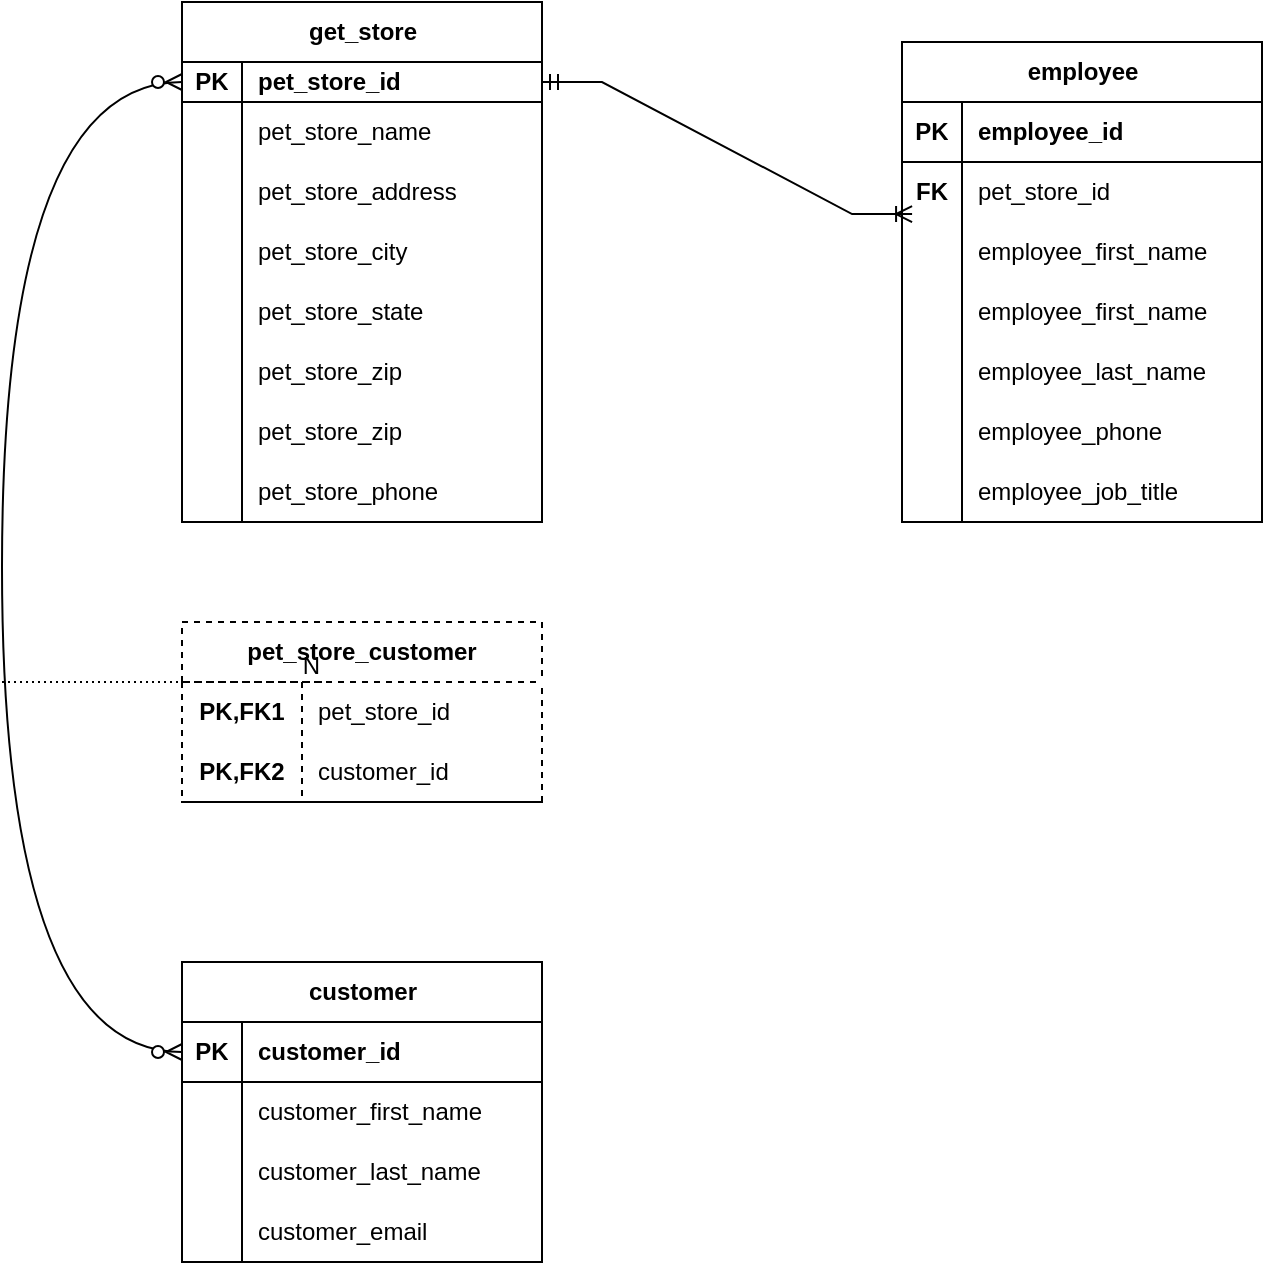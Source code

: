 <mxfile version="21.6.8" type="device">
  <diagram name="Page-1" id="wP2CryYeT8_yVq4ybghs">
    <mxGraphModel dx="1098" dy="640" grid="1" gridSize="10" guides="1" tooltips="1" connect="1" arrows="1" fold="1" page="1" pageScale="1" pageWidth="850" pageHeight="1100" math="0" shadow="0">
      <root>
        <mxCell id="0" />
        <mxCell id="1" parent="0" />
        <mxCell id="bwgmuaKE5V1CrSd3oHug-1" value="get_store" style="shape=table;startSize=30;container=1;collapsible=1;childLayout=tableLayout;fixedRows=1;rowLines=0;fontStyle=1;align=center;resizeLast=1;html=1;" vertex="1" parent="1">
          <mxGeometry x="120" y="80" width="180" height="260" as="geometry">
            <mxRectangle x="120" y="80" width="70" height="30" as="alternateBounds" />
          </mxGeometry>
        </mxCell>
        <mxCell id="bwgmuaKE5V1CrSd3oHug-2" value="" style="shape=tableRow;horizontal=0;startSize=0;swimlaneHead=0;swimlaneBody=0;fillColor=none;collapsible=0;dropTarget=0;points=[[0,0.5],[1,0.5]];portConstraint=eastwest;top=0;left=0;right=0;bottom=1;" vertex="1" parent="bwgmuaKE5V1CrSd3oHug-1">
          <mxGeometry y="30" width="180" height="20" as="geometry" />
        </mxCell>
        <mxCell id="bwgmuaKE5V1CrSd3oHug-3" value="PK" style="shape=partialRectangle;connectable=0;fillColor=none;top=0;left=0;bottom=0;right=0;fontStyle=1;overflow=hidden;whiteSpace=wrap;html=1;" vertex="1" parent="bwgmuaKE5V1CrSd3oHug-2">
          <mxGeometry width="30" height="20" as="geometry">
            <mxRectangle width="30" height="20" as="alternateBounds" />
          </mxGeometry>
        </mxCell>
        <mxCell id="bwgmuaKE5V1CrSd3oHug-4" value="&lt;span style=&quot;&quot;&gt;pet_store_id&lt;/span&gt;" style="shape=partialRectangle;connectable=0;fillColor=none;top=0;left=0;bottom=0;right=0;align=left;spacingLeft=6;fontStyle=1;overflow=hidden;whiteSpace=wrap;html=1;" vertex="1" parent="bwgmuaKE5V1CrSd3oHug-2">
          <mxGeometry x="30" width="150" height="20" as="geometry">
            <mxRectangle width="150" height="20" as="alternateBounds" />
          </mxGeometry>
        </mxCell>
        <mxCell id="bwgmuaKE5V1CrSd3oHug-5" value="" style="shape=tableRow;horizontal=0;startSize=0;swimlaneHead=0;swimlaneBody=0;fillColor=none;collapsible=0;dropTarget=0;points=[[0,0.5],[1,0.5]];portConstraint=eastwest;top=0;left=0;right=0;bottom=0;" vertex="1" parent="bwgmuaKE5V1CrSd3oHug-1">
          <mxGeometry y="50" width="180" height="30" as="geometry" />
        </mxCell>
        <mxCell id="bwgmuaKE5V1CrSd3oHug-6" value="" style="shape=partialRectangle;connectable=0;fillColor=none;top=0;left=0;bottom=0;right=0;editable=1;overflow=hidden;whiteSpace=wrap;html=1;" vertex="1" parent="bwgmuaKE5V1CrSd3oHug-5">
          <mxGeometry width="30" height="30" as="geometry">
            <mxRectangle width="30" height="30" as="alternateBounds" />
          </mxGeometry>
        </mxCell>
        <mxCell id="bwgmuaKE5V1CrSd3oHug-7" value="pet_store_name" style="shape=partialRectangle;connectable=0;fillColor=none;top=0;left=0;bottom=0;right=0;align=left;spacingLeft=6;overflow=hidden;whiteSpace=wrap;html=1;" vertex="1" parent="bwgmuaKE5V1CrSd3oHug-5">
          <mxGeometry x="30" width="150" height="30" as="geometry">
            <mxRectangle width="150" height="30" as="alternateBounds" />
          </mxGeometry>
        </mxCell>
        <mxCell id="bwgmuaKE5V1CrSd3oHug-8" value="" style="shape=tableRow;horizontal=0;startSize=0;swimlaneHead=0;swimlaneBody=0;fillColor=none;collapsible=0;dropTarget=0;points=[[0,0.5],[1,0.5]];portConstraint=eastwest;top=0;left=0;right=0;bottom=0;" vertex="1" parent="bwgmuaKE5V1CrSd3oHug-1">
          <mxGeometry y="80" width="180" height="30" as="geometry" />
        </mxCell>
        <mxCell id="bwgmuaKE5V1CrSd3oHug-9" value="" style="shape=partialRectangle;connectable=0;fillColor=none;top=0;left=0;bottom=0;right=0;editable=1;overflow=hidden;whiteSpace=wrap;html=1;" vertex="1" parent="bwgmuaKE5V1CrSd3oHug-8">
          <mxGeometry width="30" height="30" as="geometry">
            <mxRectangle width="30" height="30" as="alternateBounds" />
          </mxGeometry>
        </mxCell>
        <mxCell id="bwgmuaKE5V1CrSd3oHug-10" value="pet_store_address" style="shape=partialRectangle;connectable=0;fillColor=none;top=0;left=0;bottom=0;right=0;align=left;spacingLeft=6;overflow=hidden;whiteSpace=wrap;html=1;" vertex="1" parent="bwgmuaKE5V1CrSd3oHug-8">
          <mxGeometry x="30" width="150" height="30" as="geometry">
            <mxRectangle width="150" height="30" as="alternateBounds" />
          </mxGeometry>
        </mxCell>
        <mxCell id="bwgmuaKE5V1CrSd3oHug-11" value="" style="shape=tableRow;horizontal=0;startSize=0;swimlaneHead=0;swimlaneBody=0;fillColor=none;collapsible=0;dropTarget=0;points=[[0,0.5],[1,0.5]];portConstraint=eastwest;top=0;left=0;right=0;bottom=0;" vertex="1" parent="bwgmuaKE5V1CrSd3oHug-1">
          <mxGeometry y="110" width="180" height="30" as="geometry" />
        </mxCell>
        <mxCell id="bwgmuaKE5V1CrSd3oHug-12" value="" style="shape=partialRectangle;connectable=0;fillColor=none;top=0;left=0;bottom=0;right=0;editable=1;overflow=hidden;whiteSpace=wrap;html=1;" vertex="1" parent="bwgmuaKE5V1CrSd3oHug-11">
          <mxGeometry width="30" height="30" as="geometry">
            <mxRectangle width="30" height="30" as="alternateBounds" />
          </mxGeometry>
        </mxCell>
        <mxCell id="bwgmuaKE5V1CrSd3oHug-13" value="pet_store_city" style="shape=partialRectangle;connectable=0;fillColor=none;top=0;left=0;bottom=0;right=0;align=left;spacingLeft=6;overflow=hidden;whiteSpace=wrap;html=1;" vertex="1" parent="bwgmuaKE5V1CrSd3oHug-11">
          <mxGeometry x="30" width="150" height="30" as="geometry">
            <mxRectangle width="150" height="30" as="alternateBounds" />
          </mxGeometry>
        </mxCell>
        <mxCell id="bwgmuaKE5V1CrSd3oHug-17" style="shape=tableRow;horizontal=0;startSize=0;swimlaneHead=0;swimlaneBody=0;fillColor=none;collapsible=0;dropTarget=0;points=[[0,0.5],[1,0.5]];portConstraint=eastwest;top=0;left=0;right=0;bottom=0;" vertex="1" parent="bwgmuaKE5V1CrSd3oHug-1">
          <mxGeometry y="140" width="180" height="30" as="geometry" />
        </mxCell>
        <mxCell id="bwgmuaKE5V1CrSd3oHug-18" style="shape=partialRectangle;connectable=0;fillColor=none;top=0;left=0;bottom=0;right=0;editable=1;overflow=hidden;whiteSpace=wrap;html=1;" vertex="1" parent="bwgmuaKE5V1CrSd3oHug-17">
          <mxGeometry width="30" height="30" as="geometry">
            <mxRectangle width="30" height="30" as="alternateBounds" />
          </mxGeometry>
        </mxCell>
        <mxCell id="bwgmuaKE5V1CrSd3oHug-19" value="pet_store_state" style="shape=partialRectangle;connectable=0;fillColor=none;top=0;left=0;bottom=0;right=0;align=left;spacingLeft=6;overflow=hidden;whiteSpace=wrap;html=1;" vertex="1" parent="bwgmuaKE5V1CrSd3oHug-17">
          <mxGeometry x="30" width="150" height="30" as="geometry">
            <mxRectangle width="150" height="30" as="alternateBounds" />
          </mxGeometry>
        </mxCell>
        <mxCell id="bwgmuaKE5V1CrSd3oHug-117" style="shape=tableRow;horizontal=0;startSize=0;swimlaneHead=0;swimlaneBody=0;fillColor=none;collapsible=0;dropTarget=0;points=[[0,0.5],[1,0.5]];portConstraint=eastwest;top=0;left=0;right=0;bottom=0;" vertex="1" parent="bwgmuaKE5V1CrSd3oHug-1">
          <mxGeometry y="170" width="180" height="30" as="geometry" />
        </mxCell>
        <mxCell id="bwgmuaKE5V1CrSd3oHug-118" style="shape=partialRectangle;connectable=0;fillColor=none;top=0;left=0;bottom=0;right=0;editable=1;overflow=hidden;whiteSpace=wrap;html=1;" vertex="1" parent="bwgmuaKE5V1CrSd3oHug-117">
          <mxGeometry width="30" height="30" as="geometry">
            <mxRectangle width="30" height="30" as="alternateBounds" />
          </mxGeometry>
        </mxCell>
        <mxCell id="bwgmuaKE5V1CrSd3oHug-119" value="pet_store_zip" style="shape=partialRectangle;connectable=0;fillColor=none;top=0;left=0;bottom=0;right=0;align=left;spacingLeft=6;overflow=hidden;whiteSpace=wrap;html=1;" vertex="1" parent="bwgmuaKE5V1CrSd3oHug-117">
          <mxGeometry x="30" width="150" height="30" as="geometry">
            <mxRectangle width="150" height="30" as="alternateBounds" />
          </mxGeometry>
        </mxCell>
        <mxCell id="bwgmuaKE5V1CrSd3oHug-57" style="shape=tableRow;horizontal=0;startSize=0;swimlaneHead=0;swimlaneBody=0;fillColor=none;collapsible=0;dropTarget=0;points=[[0,0.5],[1,0.5]];portConstraint=eastwest;top=0;left=0;right=0;bottom=0;" vertex="1" parent="bwgmuaKE5V1CrSd3oHug-1">
          <mxGeometry y="200" width="180" height="30" as="geometry" />
        </mxCell>
        <mxCell id="bwgmuaKE5V1CrSd3oHug-58" style="shape=partialRectangle;connectable=0;fillColor=none;top=0;left=0;bottom=0;right=0;editable=1;overflow=hidden;whiteSpace=wrap;html=1;" vertex="1" parent="bwgmuaKE5V1CrSd3oHug-57">
          <mxGeometry width="30" height="30" as="geometry">
            <mxRectangle width="30" height="30" as="alternateBounds" />
          </mxGeometry>
        </mxCell>
        <mxCell id="bwgmuaKE5V1CrSd3oHug-59" value="pet_store_zip" style="shape=partialRectangle;connectable=0;fillColor=none;top=0;left=0;bottom=0;right=0;align=left;spacingLeft=6;overflow=hidden;whiteSpace=wrap;html=1;" vertex="1" parent="bwgmuaKE5V1CrSd3oHug-57">
          <mxGeometry x="30" width="150" height="30" as="geometry">
            <mxRectangle width="150" height="30" as="alternateBounds" />
          </mxGeometry>
        </mxCell>
        <mxCell id="bwgmuaKE5V1CrSd3oHug-60" style="shape=tableRow;horizontal=0;startSize=0;swimlaneHead=0;swimlaneBody=0;fillColor=none;collapsible=0;dropTarget=0;points=[[0,0.5],[1,0.5]];portConstraint=eastwest;top=0;left=0;right=0;bottom=0;" vertex="1" parent="bwgmuaKE5V1CrSd3oHug-1">
          <mxGeometry y="230" width="180" height="30" as="geometry" />
        </mxCell>
        <mxCell id="bwgmuaKE5V1CrSd3oHug-61" style="shape=partialRectangle;connectable=0;fillColor=none;top=0;left=0;bottom=0;right=0;editable=1;overflow=hidden;whiteSpace=wrap;html=1;" vertex="1" parent="bwgmuaKE5V1CrSd3oHug-60">
          <mxGeometry width="30" height="30" as="geometry">
            <mxRectangle width="30" height="30" as="alternateBounds" />
          </mxGeometry>
        </mxCell>
        <mxCell id="bwgmuaKE5V1CrSd3oHug-62" value="pet_store_phone" style="shape=partialRectangle;connectable=0;fillColor=none;top=0;left=0;bottom=0;right=0;align=left;spacingLeft=6;overflow=hidden;whiteSpace=wrap;html=1;" vertex="1" parent="bwgmuaKE5V1CrSd3oHug-60">
          <mxGeometry x="30" width="150" height="30" as="geometry">
            <mxRectangle width="150" height="30" as="alternateBounds" />
          </mxGeometry>
        </mxCell>
        <mxCell id="bwgmuaKE5V1CrSd3oHug-63" value="employee" style="shape=table;startSize=30;container=1;collapsible=1;childLayout=tableLayout;fixedRows=1;rowLines=0;fontStyle=1;align=center;resizeLast=1;html=1;" vertex="1" parent="1">
          <mxGeometry x="480" y="100" width="180" height="240" as="geometry" />
        </mxCell>
        <mxCell id="bwgmuaKE5V1CrSd3oHug-64" value="" style="shape=tableRow;horizontal=0;startSize=0;swimlaneHead=0;swimlaneBody=0;fillColor=none;collapsible=0;dropTarget=0;points=[[0,0.5],[1,0.5]];portConstraint=eastwest;top=0;left=0;right=0;bottom=1;" vertex="1" parent="bwgmuaKE5V1CrSd3oHug-63">
          <mxGeometry y="30" width="180" height="30" as="geometry" />
        </mxCell>
        <mxCell id="bwgmuaKE5V1CrSd3oHug-65" value="PK" style="shape=partialRectangle;connectable=0;fillColor=none;top=0;left=0;bottom=0;right=0;fontStyle=1;overflow=hidden;whiteSpace=wrap;html=1;" vertex="1" parent="bwgmuaKE5V1CrSd3oHug-64">
          <mxGeometry width="30" height="30" as="geometry">
            <mxRectangle width="30" height="30" as="alternateBounds" />
          </mxGeometry>
        </mxCell>
        <mxCell id="bwgmuaKE5V1CrSd3oHug-66" value="employee_id" style="shape=partialRectangle;connectable=0;fillColor=none;top=0;left=0;bottom=0;right=0;align=left;spacingLeft=6;fontStyle=1;overflow=hidden;whiteSpace=wrap;html=1;" vertex="1" parent="bwgmuaKE5V1CrSd3oHug-64">
          <mxGeometry x="30" width="150" height="30" as="geometry">
            <mxRectangle width="150" height="30" as="alternateBounds" />
          </mxGeometry>
        </mxCell>
        <mxCell id="bwgmuaKE5V1CrSd3oHug-67" value="" style="shape=tableRow;horizontal=0;startSize=0;swimlaneHead=0;swimlaneBody=0;fillColor=none;collapsible=0;dropTarget=0;points=[[0,0.5],[1,0.5]];portConstraint=eastwest;top=0;left=0;right=0;bottom=0;" vertex="1" parent="bwgmuaKE5V1CrSd3oHug-63">
          <mxGeometry y="60" width="180" height="30" as="geometry" />
        </mxCell>
        <mxCell id="bwgmuaKE5V1CrSd3oHug-68" value="&lt;b&gt;FK&lt;/b&gt;" style="shape=partialRectangle;connectable=0;fillColor=none;top=0;left=0;bottom=0;right=0;editable=1;overflow=hidden;whiteSpace=wrap;html=1;" vertex="1" parent="bwgmuaKE5V1CrSd3oHug-67">
          <mxGeometry width="30" height="30" as="geometry">
            <mxRectangle width="30" height="30" as="alternateBounds" />
          </mxGeometry>
        </mxCell>
        <mxCell id="bwgmuaKE5V1CrSd3oHug-69" value="pet_store_id" style="shape=partialRectangle;connectable=0;fillColor=none;top=0;left=0;bottom=0;right=0;align=left;spacingLeft=6;overflow=hidden;whiteSpace=wrap;html=1;" vertex="1" parent="bwgmuaKE5V1CrSd3oHug-67">
          <mxGeometry x="30" width="150" height="30" as="geometry">
            <mxRectangle width="150" height="30" as="alternateBounds" />
          </mxGeometry>
        </mxCell>
        <mxCell id="bwgmuaKE5V1CrSd3oHug-110" value="" style="shape=tableRow;horizontal=0;startSize=0;swimlaneHead=0;swimlaneBody=0;fillColor=none;collapsible=0;dropTarget=0;points=[[0,0.5],[1,0.5]];portConstraint=eastwest;top=0;left=0;right=0;bottom=0;" vertex="1" parent="bwgmuaKE5V1CrSd3oHug-63">
          <mxGeometry y="90" width="180" height="30" as="geometry" />
        </mxCell>
        <mxCell id="bwgmuaKE5V1CrSd3oHug-111" value="" style="shape=partialRectangle;connectable=0;fillColor=none;top=0;left=0;bottom=0;right=0;editable=1;overflow=hidden;whiteSpace=wrap;html=1;" vertex="1" parent="bwgmuaKE5V1CrSd3oHug-110">
          <mxGeometry width="30" height="30" as="geometry">
            <mxRectangle width="30" height="30" as="alternateBounds" />
          </mxGeometry>
        </mxCell>
        <mxCell id="bwgmuaKE5V1CrSd3oHug-112" value="employee_first_name" style="shape=partialRectangle;connectable=0;fillColor=none;top=0;left=0;bottom=0;right=0;align=left;spacingLeft=6;overflow=hidden;whiteSpace=wrap;html=1;" vertex="1" parent="bwgmuaKE5V1CrSd3oHug-110">
          <mxGeometry x="30" width="150" height="30" as="geometry">
            <mxRectangle width="150" height="30" as="alternateBounds" />
          </mxGeometry>
        </mxCell>
        <mxCell id="bwgmuaKE5V1CrSd3oHug-70" value="" style="shape=tableRow;horizontal=0;startSize=0;swimlaneHead=0;swimlaneBody=0;fillColor=none;collapsible=0;dropTarget=0;points=[[0,0.5],[1,0.5]];portConstraint=eastwest;top=0;left=0;right=0;bottom=0;" vertex="1" parent="bwgmuaKE5V1CrSd3oHug-63">
          <mxGeometry y="120" width="180" height="30" as="geometry" />
        </mxCell>
        <mxCell id="bwgmuaKE5V1CrSd3oHug-71" value="" style="shape=partialRectangle;connectable=0;fillColor=none;top=0;left=0;bottom=0;right=0;editable=1;overflow=hidden;whiteSpace=wrap;html=1;" vertex="1" parent="bwgmuaKE5V1CrSd3oHug-70">
          <mxGeometry width="30" height="30" as="geometry">
            <mxRectangle width="30" height="30" as="alternateBounds" />
          </mxGeometry>
        </mxCell>
        <mxCell id="bwgmuaKE5V1CrSd3oHug-72" value="employee_first_name" style="shape=partialRectangle;connectable=0;fillColor=none;top=0;left=0;bottom=0;right=0;align=left;spacingLeft=6;overflow=hidden;whiteSpace=wrap;html=1;" vertex="1" parent="bwgmuaKE5V1CrSd3oHug-70">
          <mxGeometry x="30" width="150" height="30" as="geometry">
            <mxRectangle width="150" height="30" as="alternateBounds" />
          </mxGeometry>
        </mxCell>
        <mxCell id="bwgmuaKE5V1CrSd3oHug-73" value="" style="shape=tableRow;horizontal=0;startSize=0;swimlaneHead=0;swimlaneBody=0;fillColor=none;collapsible=0;dropTarget=0;points=[[0,0.5],[1,0.5]];portConstraint=eastwest;top=0;left=0;right=0;bottom=0;" vertex="1" parent="bwgmuaKE5V1CrSd3oHug-63">
          <mxGeometry y="150" width="180" height="30" as="geometry" />
        </mxCell>
        <mxCell id="bwgmuaKE5V1CrSd3oHug-74" value="" style="shape=partialRectangle;connectable=0;fillColor=none;top=0;left=0;bottom=0;right=0;editable=1;overflow=hidden;whiteSpace=wrap;html=1;" vertex="1" parent="bwgmuaKE5V1CrSd3oHug-73">
          <mxGeometry width="30" height="30" as="geometry">
            <mxRectangle width="30" height="30" as="alternateBounds" />
          </mxGeometry>
        </mxCell>
        <mxCell id="bwgmuaKE5V1CrSd3oHug-75" value="employee_last_name" style="shape=partialRectangle;connectable=0;fillColor=none;top=0;left=0;bottom=0;right=0;align=left;spacingLeft=6;overflow=hidden;whiteSpace=wrap;html=1;" vertex="1" parent="bwgmuaKE5V1CrSd3oHug-73">
          <mxGeometry x="30" width="150" height="30" as="geometry">
            <mxRectangle width="150" height="30" as="alternateBounds" />
          </mxGeometry>
        </mxCell>
        <mxCell id="bwgmuaKE5V1CrSd3oHug-76" style="shape=tableRow;horizontal=0;startSize=0;swimlaneHead=0;swimlaneBody=0;fillColor=none;collapsible=0;dropTarget=0;points=[[0,0.5],[1,0.5]];portConstraint=eastwest;top=0;left=0;right=0;bottom=0;" vertex="1" parent="bwgmuaKE5V1CrSd3oHug-63">
          <mxGeometry y="180" width="180" height="30" as="geometry" />
        </mxCell>
        <mxCell id="bwgmuaKE5V1CrSd3oHug-77" style="shape=partialRectangle;connectable=0;fillColor=none;top=0;left=0;bottom=0;right=0;editable=1;overflow=hidden;whiteSpace=wrap;html=1;" vertex="1" parent="bwgmuaKE5V1CrSd3oHug-76">
          <mxGeometry width="30" height="30" as="geometry">
            <mxRectangle width="30" height="30" as="alternateBounds" />
          </mxGeometry>
        </mxCell>
        <mxCell id="bwgmuaKE5V1CrSd3oHug-78" value="employee_phone" style="shape=partialRectangle;connectable=0;fillColor=none;top=0;left=0;bottom=0;right=0;align=left;spacingLeft=6;overflow=hidden;whiteSpace=wrap;html=1;" vertex="1" parent="bwgmuaKE5V1CrSd3oHug-76">
          <mxGeometry x="30" width="150" height="30" as="geometry">
            <mxRectangle width="150" height="30" as="alternateBounds" />
          </mxGeometry>
        </mxCell>
        <mxCell id="bwgmuaKE5V1CrSd3oHug-79" style="shape=tableRow;horizontal=0;startSize=0;swimlaneHead=0;swimlaneBody=0;fillColor=none;collapsible=0;dropTarget=0;points=[[0,0.5],[1,0.5]];portConstraint=eastwest;top=0;left=0;right=0;bottom=0;" vertex="1" parent="bwgmuaKE5V1CrSd3oHug-63">
          <mxGeometry y="210" width="180" height="30" as="geometry" />
        </mxCell>
        <mxCell id="bwgmuaKE5V1CrSd3oHug-80" style="shape=partialRectangle;connectable=0;fillColor=none;top=0;left=0;bottom=0;right=0;editable=1;overflow=hidden;whiteSpace=wrap;html=1;" vertex="1" parent="bwgmuaKE5V1CrSd3oHug-79">
          <mxGeometry width="30" height="30" as="geometry">
            <mxRectangle width="30" height="30" as="alternateBounds" />
          </mxGeometry>
        </mxCell>
        <mxCell id="bwgmuaKE5V1CrSd3oHug-81" value="employee_job_title" style="shape=partialRectangle;connectable=0;fillColor=none;top=0;left=0;bottom=0;right=0;align=left;spacingLeft=6;overflow=hidden;whiteSpace=wrap;html=1;" vertex="1" parent="bwgmuaKE5V1CrSd3oHug-79">
          <mxGeometry x="30" width="150" height="30" as="geometry">
            <mxRectangle width="150" height="30" as="alternateBounds" />
          </mxGeometry>
        </mxCell>
        <mxCell id="bwgmuaKE5V1CrSd3oHug-82" value="customer" style="shape=table;startSize=30;container=1;collapsible=1;childLayout=tableLayout;fixedRows=1;rowLines=0;fontStyle=1;align=center;resizeLast=1;html=1;" vertex="1" parent="1">
          <mxGeometry x="120" y="560" width="180" height="150" as="geometry" />
        </mxCell>
        <mxCell id="bwgmuaKE5V1CrSd3oHug-83" value="" style="shape=tableRow;horizontal=0;startSize=0;swimlaneHead=0;swimlaneBody=0;fillColor=none;collapsible=0;dropTarget=0;points=[[0,0.5],[1,0.5]];portConstraint=eastwest;top=0;left=0;right=0;bottom=1;" vertex="1" parent="bwgmuaKE5V1CrSd3oHug-82">
          <mxGeometry y="30" width="180" height="30" as="geometry" />
        </mxCell>
        <mxCell id="bwgmuaKE5V1CrSd3oHug-84" value="PK" style="shape=partialRectangle;connectable=0;fillColor=none;top=0;left=0;bottom=0;right=0;fontStyle=1;overflow=hidden;whiteSpace=wrap;html=1;" vertex="1" parent="bwgmuaKE5V1CrSd3oHug-83">
          <mxGeometry width="30" height="30" as="geometry">
            <mxRectangle width="30" height="30" as="alternateBounds" />
          </mxGeometry>
        </mxCell>
        <mxCell id="bwgmuaKE5V1CrSd3oHug-85" value="customer_id" style="shape=partialRectangle;connectable=0;fillColor=none;top=0;left=0;bottom=0;right=0;align=left;spacingLeft=6;fontStyle=1;overflow=hidden;whiteSpace=wrap;html=1;" vertex="1" parent="bwgmuaKE5V1CrSd3oHug-83">
          <mxGeometry x="30" width="150" height="30" as="geometry">
            <mxRectangle width="150" height="30" as="alternateBounds" />
          </mxGeometry>
        </mxCell>
        <mxCell id="bwgmuaKE5V1CrSd3oHug-86" value="" style="shape=tableRow;horizontal=0;startSize=0;swimlaneHead=0;swimlaneBody=0;fillColor=none;collapsible=0;dropTarget=0;points=[[0,0.5],[1,0.5]];portConstraint=eastwest;top=0;left=0;right=0;bottom=0;" vertex="1" parent="bwgmuaKE5V1CrSd3oHug-82">
          <mxGeometry y="60" width="180" height="30" as="geometry" />
        </mxCell>
        <mxCell id="bwgmuaKE5V1CrSd3oHug-87" value="" style="shape=partialRectangle;connectable=0;fillColor=none;top=0;left=0;bottom=0;right=0;editable=1;overflow=hidden;whiteSpace=wrap;html=1;" vertex="1" parent="bwgmuaKE5V1CrSd3oHug-86">
          <mxGeometry width="30" height="30" as="geometry">
            <mxRectangle width="30" height="30" as="alternateBounds" />
          </mxGeometry>
        </mxCell>
        <mxCell id="bwgmuaKE5V1CrSd3oHug-88" value="customer_first_name" style="shape=partialRectangle;connectable=0;fillColor=none;top=0;left=0;bottom=0;right=0;align=left;spacingLeft=6;overflow=hidden;whiteSpace=wrap;html=1;" vertex="1" parent="bwgmuaKE5V1CrSd3oHug-86">
          <mxGeometry x="30" width="150" height="30" as="geometry">
            <mxRectangle width="150" height="30" as="alternateBounds" />
          </mxGeometry>
        </mxCell>
        <mxCell id="bwgmuaKE5V1CrSd3oHug-89" value="" style="shape=tableRow;horizontal=0;startSize=0;swimlaneHead=0;swimlaneBody=0;fillColor=none;collapsible=0;dropTarget=0;points=[[0,0.5],[1,0.5]];portConstraint=eastwest;top=0;left=0;right=0;bottom=0;" vertex="1" parent="bwgmuaKE5V1CrSd3oHug-82">
          <mxGeometry y="90" width="180" height="30" as="geometry" />
        </mxCell>
        <mxCell id="bwgmuaKE5V1CrSd3oHug-90" value="" style="shape=partialRectangle;connectable=0;fillColor=none;top=0;left=0;bottom=0;right=0;editable=1;overflow=hidden;whiteSpace=wrap;html=1;" vertex="1" parent="bwgmuaKE5V1CrSd3oHug-89">
          <mxGeometry width="30" height="30" as="geometry">
            <mxRectangle width="30" height="30" as="alternateBounds" />
          </mxGeometry>
        </mxCell>
        <mxCell id="bwgmuaKE5V1CrSd3oHug-91" value="customer_last_name" style="shape=partialRectangle;connectable=0;fillColor=none;top=0;left=0;bottom=0;right=0;align=left;spacingLeft=6;overflow=hidden;whiteSpace=wrap;html=1;" vertex="1" parent="bwgmuaKE5V1CrSd3oHug-89">
          <mxGeometry x="30" width="150" height="30" as="geometry">
            <mxRectangle width="150" height="30" as="alternateBounds" />
          </mxGeometry>
        </mxCell>
        <mxCell id="bwgmuaKE5V1CrSd3oHug-92" value="" style="shape=tableRow;horizontal=0;startSize=0;swimlaneHead=0;swimlaneBody=0;fillColor=none;collapsible=0;dropTarget=0;points=[[0,0.5],[1,0.5]];portConstraint=eastwest;top=0;left=0;right=0;bottom=0;" vertex="1" parent="bwgmuaKE5V1CrSd3oHug-82">
          <mxGeometry y="120" width="180" height="30" as="geometry" />
        </mxCell>
        <mxCell id="bwgmuaKE5V1CrSd3oHug-93" value="" style="shape=partialRectangle;connectable=0;fillColor=none;top=0;left=0;bottom=0;right=0;editable=1;overflow=hidden;whiteSpace=wrap;html=1;" vertex="1" parent="bwgmuaKE5V1CrSd3oHug-92">
          <mxGeometry width="30" height="30" as="geometry">
            <mxRectangle width="30" height="30" as="alternateBounds" />
          </mxGeometry>
        </mxCell>
        <mxCell id="bwgmuaKE5V1CrSd3oHug-94" value="customer_email" style="shape=partialRectangle;connectable=0;fillColor=none;top=0;left=0;bottom=0;right=0;align=left;spacingLeft=6;overflow=hidden;whiteSpace=wrap;html=1;" vertex="1" parent="bwgmuaKE5V1CrSd3oHug-92">
          <mxGeometry x="30" width="150" height="30" as="geometry">
            <mxRectangle width="150" height="30" as="alternateBounds" />
          </mxGeometry>
        </mxCell>
        <mxCell id="bwgmuaKE5V1CrSd3oHug-95" value="pet_store_customer" style="shape=table;startSize=30;container=1;collapsible=1;childLayout=tableLayout;fixedRows=1;rowLines=0;fontStyle=1;align=center;resizeLast=1;html=1;whiteSpace=wrap;dashed=1;" vertex="1" parent="1">
          <mxGeometry x="120" y="390" width="180" height="90" as="geometry" />
        </mxCell>
        <mxCell id="bwgmuaKE5V1CrSd3oHug-96" value="" style="shape=tableRow;horizontal=0;startSize=0;swimlaneHead=0;swimlaneBody=0;fillColor=none;collapsible=0;dropTarget=0;points=[[0,0.5],[1,0.5]];portConstraint=eastwest;top=0;left=0;right=0;bottom=0;html=1;" vertex="1" parent="bwgmuaKE5V1CrSd3oHug-95">
          <mxGeometry y="30" width="180" height="30" as="geometry" />
        </mxCell>
        <mxCell id="bwgmuaKE5V1CrSd3oHug-97" value="PK,FK1" style="shape=partialRectangle;connectable=0;fillColor=none;top=0;left=0;bottom=0;right=0;fontStyle=1;overflow=hidden;html=1;whiteSpace=wrap;" vertex="1" parent="bwgmuaKE5V1CrSd3oHug-96">
          <mxGeometry width="60" height="30" as="geometry">
            <mxRectangle width="60" height="30" as="alternateBounds" />
          </mxGeometry>
        </mxCell>
        <mxCell id="bwgmuaKE5V1CrSd3oHug-98" value="pet_store_id" style="shape=partialRectangle;connectable=0;fillColor=none;top=0;left=0;bottom=0;right=0;align=left;spacingLeft=6;fontStyle=0;overflow=hidden;html=1;whiteSpace=wrap;" vertex="1" parent="bwgmuaKE5V1CrSd3oHug-96">
          <mxGeometry x="60" width="120" height="30" as="geometry">
            <mxRectangle width="120" height="30" as="alternateBounds" />
          </mxGeometry>
        </mxCell>
        <mxCell id="bwgmuaKE5V1CrSd3oHug-99" value="" style="shape=tableRow;horizontal=0;startSize=0;swimlaneHead=0;swimlaneBody=0;fillColor=none;collapsible=0;dropTarget=0;points=[[0,0.5],[1,0.5]];portConstraint=eastwest;top=0;left=0;right=0;bottom=1;html=1;" vertex="1" parent="bwgmuaKE5V1CrSd3oHug-95">
          <mxGeometry y="60" width="180" height="30" as="geometry" />
        </mxCell>
        <mxCell id="bwgmuaKE5V1CrSd3oHug-100" value="PK,FK2" style="shape=partialRectangle;connectable=0;fillColor=none;top=0;left=0;bottom=0;right=0;fontStyle=1;overflow=hidden;html=1;whiteSpace=wrap;" vertex="1" parent="bwgmuaKE5V1CrSd3oHug-99">
          <mxGeometry width="60" height="30" as="geometry">
            <mxRectangle width="60" height="30" as="alternateBounds" />
          </mxGeometry>
        </mxCell>
        <mxCell id="bwgmuaKE5V1CrSd3oHug-101" value="customer_id" style="shape=partialRectangle;connectable=0;fillColor=none;top=0;left=0;bottom=0;right=0;align=left;spacingLeft=6;fontStyle=0;overflow=hidden;html=1;whiteSpace=wrap;" vertex="1" parent="bwgmuaKE5V1CrSd3oHug-99">
          <mxGeometry x="60" width="120" height="30" as="geometry">
            <mxRectangle width="120" height="30" as="alternateBounds" />
          </mxGeometry>
        </mxCell>
        <mxCell id="bwgmuaKE5V1CrSd3oHug-113" value="" style="edgeStyle=entityRelationEdgeStyle;fontSize=12;html=1;endArrow=ERoneToMany;startArrow=ERmandOne;rounded=0;entryX=0.028;entryY=-0.133;entryDx=0;entryDy=0;entryPerimeter=0;" edge="1" parent="1" source="bwgmuaKE5V1CrSd3oHug-2" target="bwgmuaKE5V1CrSd3oHug-110">
          <mxGeometry width="100" height="100" relative="1" as="geometry">
            <mxPoint x="310" y="120" as="sourcePoint" />
            <mxPoint x="490" y="180" as="targetPoint" />
            <Array as="points">
              <mxPoint x="340" y="90" />
            </Array>
          </mxGeometry>
        </mxCell>
        <mxCell id="bwgmuaKE5V1CrSd3oHug-123" value="" style="edgeStyle=orthogonalEdgeStyle;fontSize=12;html=1;endArrow=ERzeroToMany;endFill=1;startArrow=ERzeroToMany;rounded=0;exitX=0;exitY=0.5;exitDx=0;exitDy=0;curved=1;entryX=0;entryY=0.5;entryDx=0;entryDy=0;" edge="1" parent="1" source="bwgmuaKE5V1CrSd3oHug-83" target="bwgmuaKE5V1CrSd3oHug-2">
          <mxGeometry width="100" height="100" relative="1" as="geometry">
            <mxPoint x="60" y="620" as="sourcePoint" />
            <mxPoint x="60" y="120" as="targetPoint" />
            <Array as="points">
              <mxPoint x="30" y="605" />
              <mxPoint x="30" y="120" />
            </Array>
          </mxGeometry>
        </mxCell>
        <mxCell id="bwgmuaKE5V1CrSd3oHug-135" value="" style="endArrow=none;html=1;rounded=0;dashed=1;dashPattern=1 2;" edge="1" parent="1">
          <mxGeometry relative="1" as="geometry">
            <mxPoint x="30" y="420" as="sourcePoint" />
            <mxPoint x="190" y="420" as="targetPoint" />
          </mxGeometry>
        </mxCell>
        <mxCell id="bwgmuaKE5V1CrSd3oHug-137" value="N" style="resizable=0;html=1;whiteSpace=wrap;align=right;verticalAlign=bottom;" connectable="0" vertex="1" parent="bwgmuaKE5V1CrSd3oHug-135">
          <mxGeometry x="1" relative="1" as="geometry" />
        </mxCell>
      </root>
    </mxGraphModel>
  </diagram>
</mxfile>
